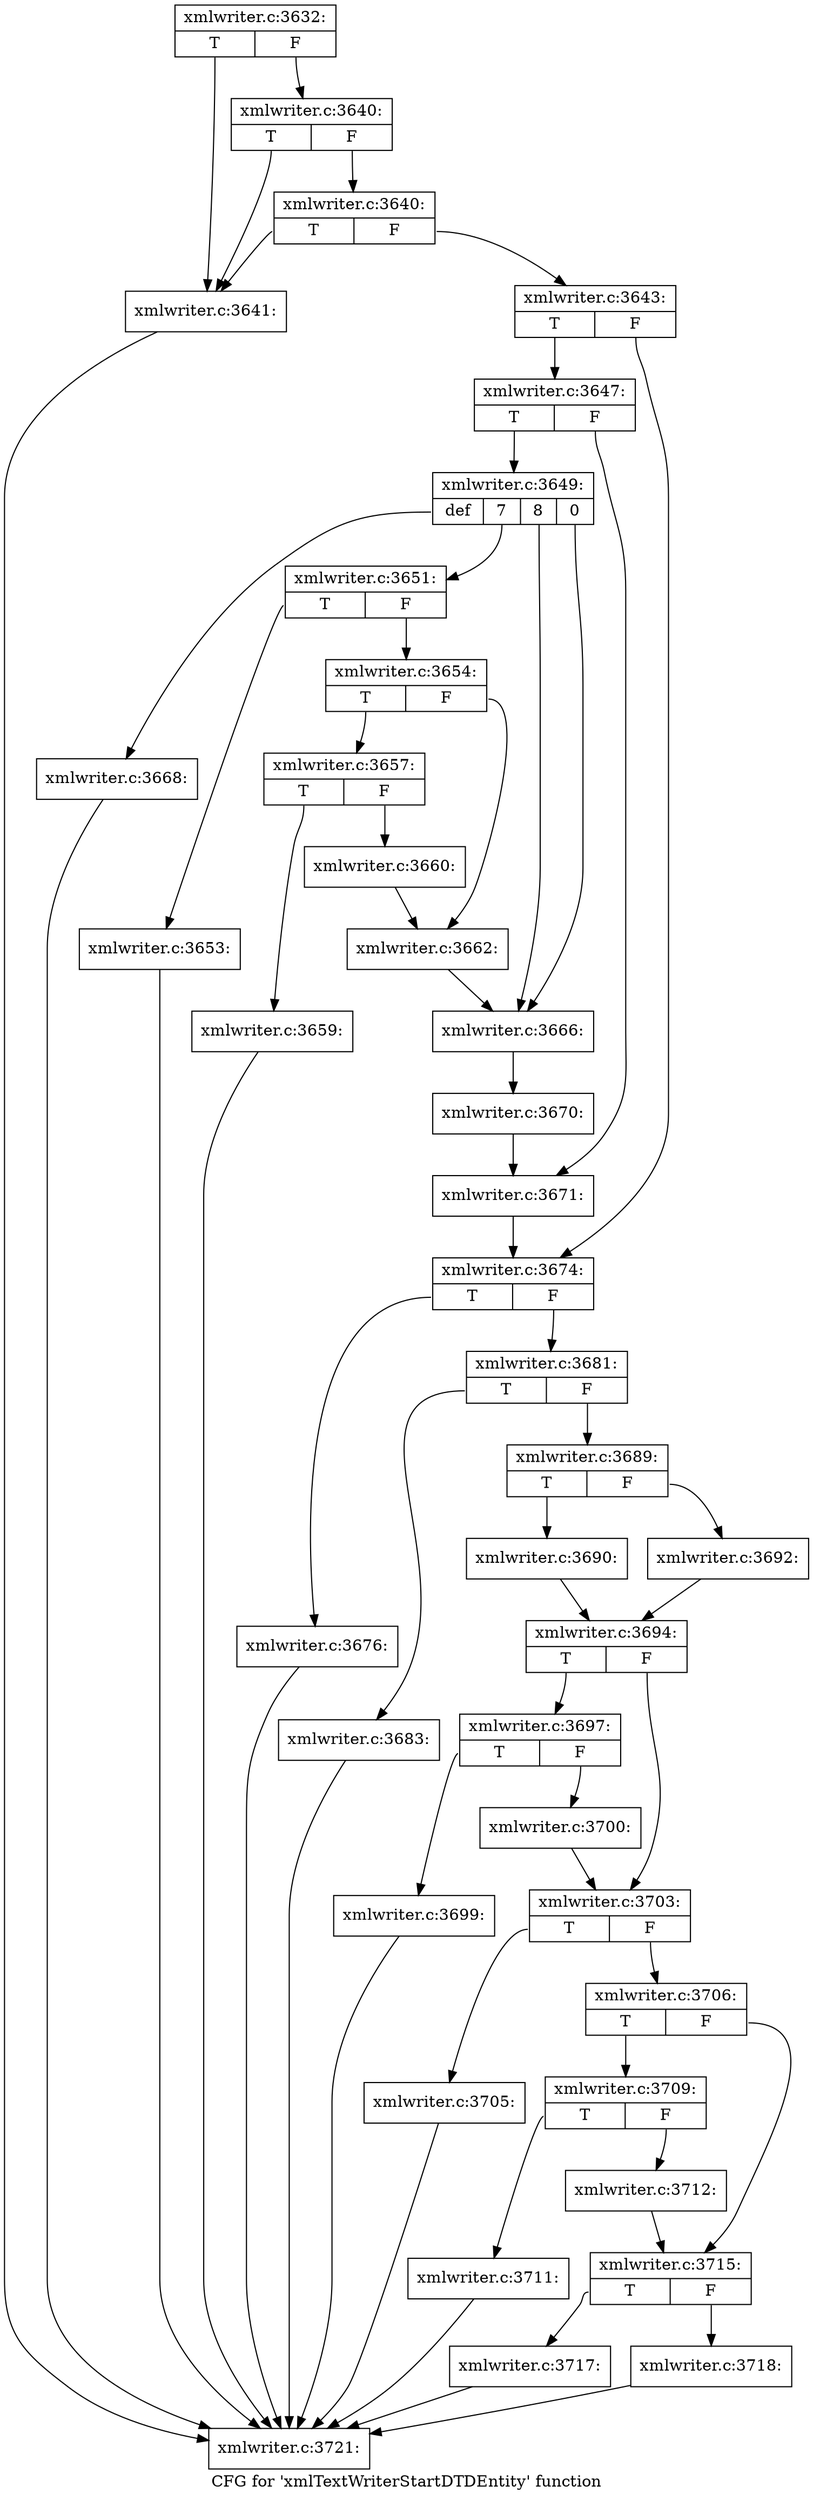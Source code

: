 digraph "CFG for 'xmlTextWriterStartDTDEntity' function" {
	label="CFG for 'xmlTextWriterStartDTDEntity' function";

	Node0x40d1250 [shape=record,label="{xmlwriter.c:3632:|{<s0>T|<s1>F}}"];
	Node0x40d1250:s0 -> Node0x40d2a40;
	Node0x40d1250:s1 -> Node0x40d2b60;
	Node0x40d2b60 [shape=record,label="{xmlwriter.c:3640:|{<s0>T|<s1>F}}"];
	Node0x40d2b60:s0 -> Node0x40d2a40;
	Node0x40d2b60:s1 -> Node0x40d2ae0;
	Node0x40d2ae0 [shape=record,label="{xmlwriter.c:3640:|{<s0>T|<s1>F}}"];
	Node0x40d2ae0:s0 -> Node0x40d2a40;
	Node0x40d2ae0:s1 -> Node0x40d2a90;
	Node0x40d2a40 [shape=record,label="{xmlwriter.c:3641:}"];
	Node0x40d2a40 -> Node0x40d1470;
	Node0x40d2a90 [shape=record,label="{xmlwriter.c:3643:|{<s0>T|<s1>F}}"];
	Node0x40d2a90:s0 -> Node0x40d3980;
	Node0x40d2a90:s1 -> Node0x40d39d0;
	Node0x40d3980 [shape=record,label="{xmlwriter.c:3647:|{<s0>T|<s1>F}}"];
	Node0x40d3980:s0 -> Node0x40d3ff0;
	Node0x40d3980:s1 -> Node0x40d4040;
	Node0x40d3ff0 [shape=record,label="{xmlwriter.c:3649:|{<s0>def|<s1>7|<s2>8|<s3>0}}"];
	Node0x40d3ff0:s0 -> Node0x40d4540;
	Node0x40d3ff0:s1 -> Node0x40d4880;
	Node0x40d3ff0:s2 -> Node0x40d6620;
	Node0x40d3ff0:s3 -> Node0x40d6620;
	Node0x40d4880 [shape=record,label="{xmlwriter.c:3651:|{<s0>T|<s1>F}}"];
	Node0x40d4880:s0 -> Node0x40d4d10;
	Node0x40d4880:s1 -> Node0x40d4d60;
	Node0x40d4d10 [shape=record,label="{xmlwriter.c:3653:}"];
	Node0x40d4d10 -> Node0x40d1470;
	Node0x40d4d60 [shape=record,label="{xmlwriter.c:3654:|{<s0>T|<s1>F}}"];
	Node0x40d4d60:s0 -> Node0x40d5440;
	Node0x40d4d60:s1 -> Node0x40d5490;
	Node0x40d5440 [shape=record,label="{xmlwriter.c:3657:|{<s0>T|<s1>F}}"];
	Node0x40d5440:s0 -> Node0x40d5c60;
	Node0x40d5440:s1 -> Node0x40d5cb0;
	Node0x40d5c60 [shape=record,label="{xmlwriter.c:3659:}"];
	Node0x40d5c60 -> Node0x40d1470;
	Node0x40d5cb0 [shape=record,label="{xmlwriter.c:3660:}"];
	Node0x40d5cb0 -> Node0x40d5490;
	Node0x40d5490 [shape=record,label="{xmlwriter.c:3662:}"];
	Node0x40d5490 -> Node0x40d6620;
	Node0x40d6620 [shape=record,label="{xmlwriter.c:3666:}"];
	Node0x40d6620 -> Node0x40d4390;
	Node0x40d4540 [shape=record,label="{xmlwriter.c:3668:}"];
	Node0x40d4540 -> Node0x40d1470;
	Node0x40d4390 [shape=record,label="{xmlwriter.c:3670:}"];
	Node0x40d4390 -> Node0x40d4040;
	Node0x40d4040 [shape=record,label="{xmlwriter.c:3671:}"];
	Node0x40d4040 -> Node0x40d39d0;
	Node0x40d39d0 [shape=record,label="{xmlwriter.c:3674:|{<s0>T|<s1>F}}"];
	Node0x40d39d0:s0 -> Node0x40d6e70;
	Node0x40d39d0:s1 -> Node0x40d6ec0;
	Node0x40d6e70 [shape=record,label="{xmlwriter.c:3676:}"];
	Node0x40d6e70 -> Node0x40d1470;
	Node0x40d6ec0 [shape=record,label="{xmlwriter.c:3681:|{<s0>T|<s1>F}}"];
	Node0x40d6ec0:s0 -> Node0x40d7960;
	Node0x40d6ec0:s1 -> Node0x40d79b0;
	Node0x40d7960 [shape=record,label="{xmlwriter.c:3683:}"];
	Node0x40d7960 -> Node0x40d1470;
	Node0x40d79b0 [shape=record,label="{xmlwriter.c:3689:|{<s0>T|<s1>F}}"];
	Node0x40d79b0:s0 -> Node0x40d8430;
	Node0x40d79b0:s1 -> Node0x40d84d0;
	Node0x40d8430 [shape=record,label="{xmlwriter.c:3690:}"];
	Node0x40d8430 -> Node0x40d8480;
	Node0x40d84d0 [shape=record,label="{xmlwriter.c:3692:}"];
	Node0x40d84d0 -> Node0x40d8480;
	Node0x40d8480 [shape=record,label="{xmlwriter.c:3694:|{<s0>T|<s1>F}}"];
	Node0x40d8480:s0 -> Node0x40d90b0;
	Node0x40d8480:s1 -> Node0x40d9100;
	Node0x40d90b0 [shape=record,label="{xmlwriter.c:3697:|{<s0>T|<s1>F}}"];
	Node0x40d90b0:s0 -> Node0x40d9760;
	Node0x40d90b0:s1 -> Node0x40d97b0;
	Node0x40d9760 [shape=record,label="{xmlwriter.c:3699:}"];
	Node0x40d9760 -> Node0x40d1470;
	Node0x40d97b0 [shape=record,label="{xmlwriter.c:3700:}"];
	Node0x40d97b0 -> Node0x40d9100;
	Node0x40d9100 [shape=record,label="{xmlwriter.c:3703:|{<s0>T|<s1>F}}"];
	Node0x40d9100:s0 -> Node0x40da490;
	Node0x40d9100:s1 -> Node0x40da4e0;
	Node0x40da490 [shape=record,label="{xmlwriter.c:3705:}"];
	Node0x40da490 -> Node0x40d1470;
	Node0x40da4e0 [shape=record,label="{xmlwriter.c:3706:|{<s0>T|<s1>F}}"];
	Node0x40da4e0:s0 -> Node0x40dabc0;
	Node0x40da4e0:s1 -> Node0x40dac10;
	Node0x40dabc0 [shape=record,label="{xmlwriter.c:3709:|{<s0>T|<s1>F}}"];
	Node0x40dabc0:s0 -> Node0x40db450;
	Node0x40dabc0:s1 -> Node0x40db4a0;
	Node0x40db450 [shape=record,label="{xmlwriter.c:3711:}"];
	Node0x40db450 -> Node0x40d1470;
	Node0x40db4a0 [shape=record,label="{xmlwriter.c:3712:}"];
	Node0x40db4a0 -> Node0x40dac10;
	Node0x40dac10 [shape=record,label="{xmlwriter.c:3715:|{<s0>T|<s1>F}}"];
	Node0x40dac10:s0 -> Node0x40dc0a0;
	Node0x40dac10:s1 -> Node0x40dc0f0;
	Node0x40dc0a0 [shape=record,label="{xmlwriter.c:3717:}"];
	Node0x40dc0a0 -> Node0x40d1470;
	Node0x40dc0f0 [shape=record,label="{xmlwriter.c:3718:}"];
	Node0x40dc0f0 -> Node0x40d1470;
	Node0x40d1470 [shape=record,label="{xmlwriter.c:3721:}"];
}
